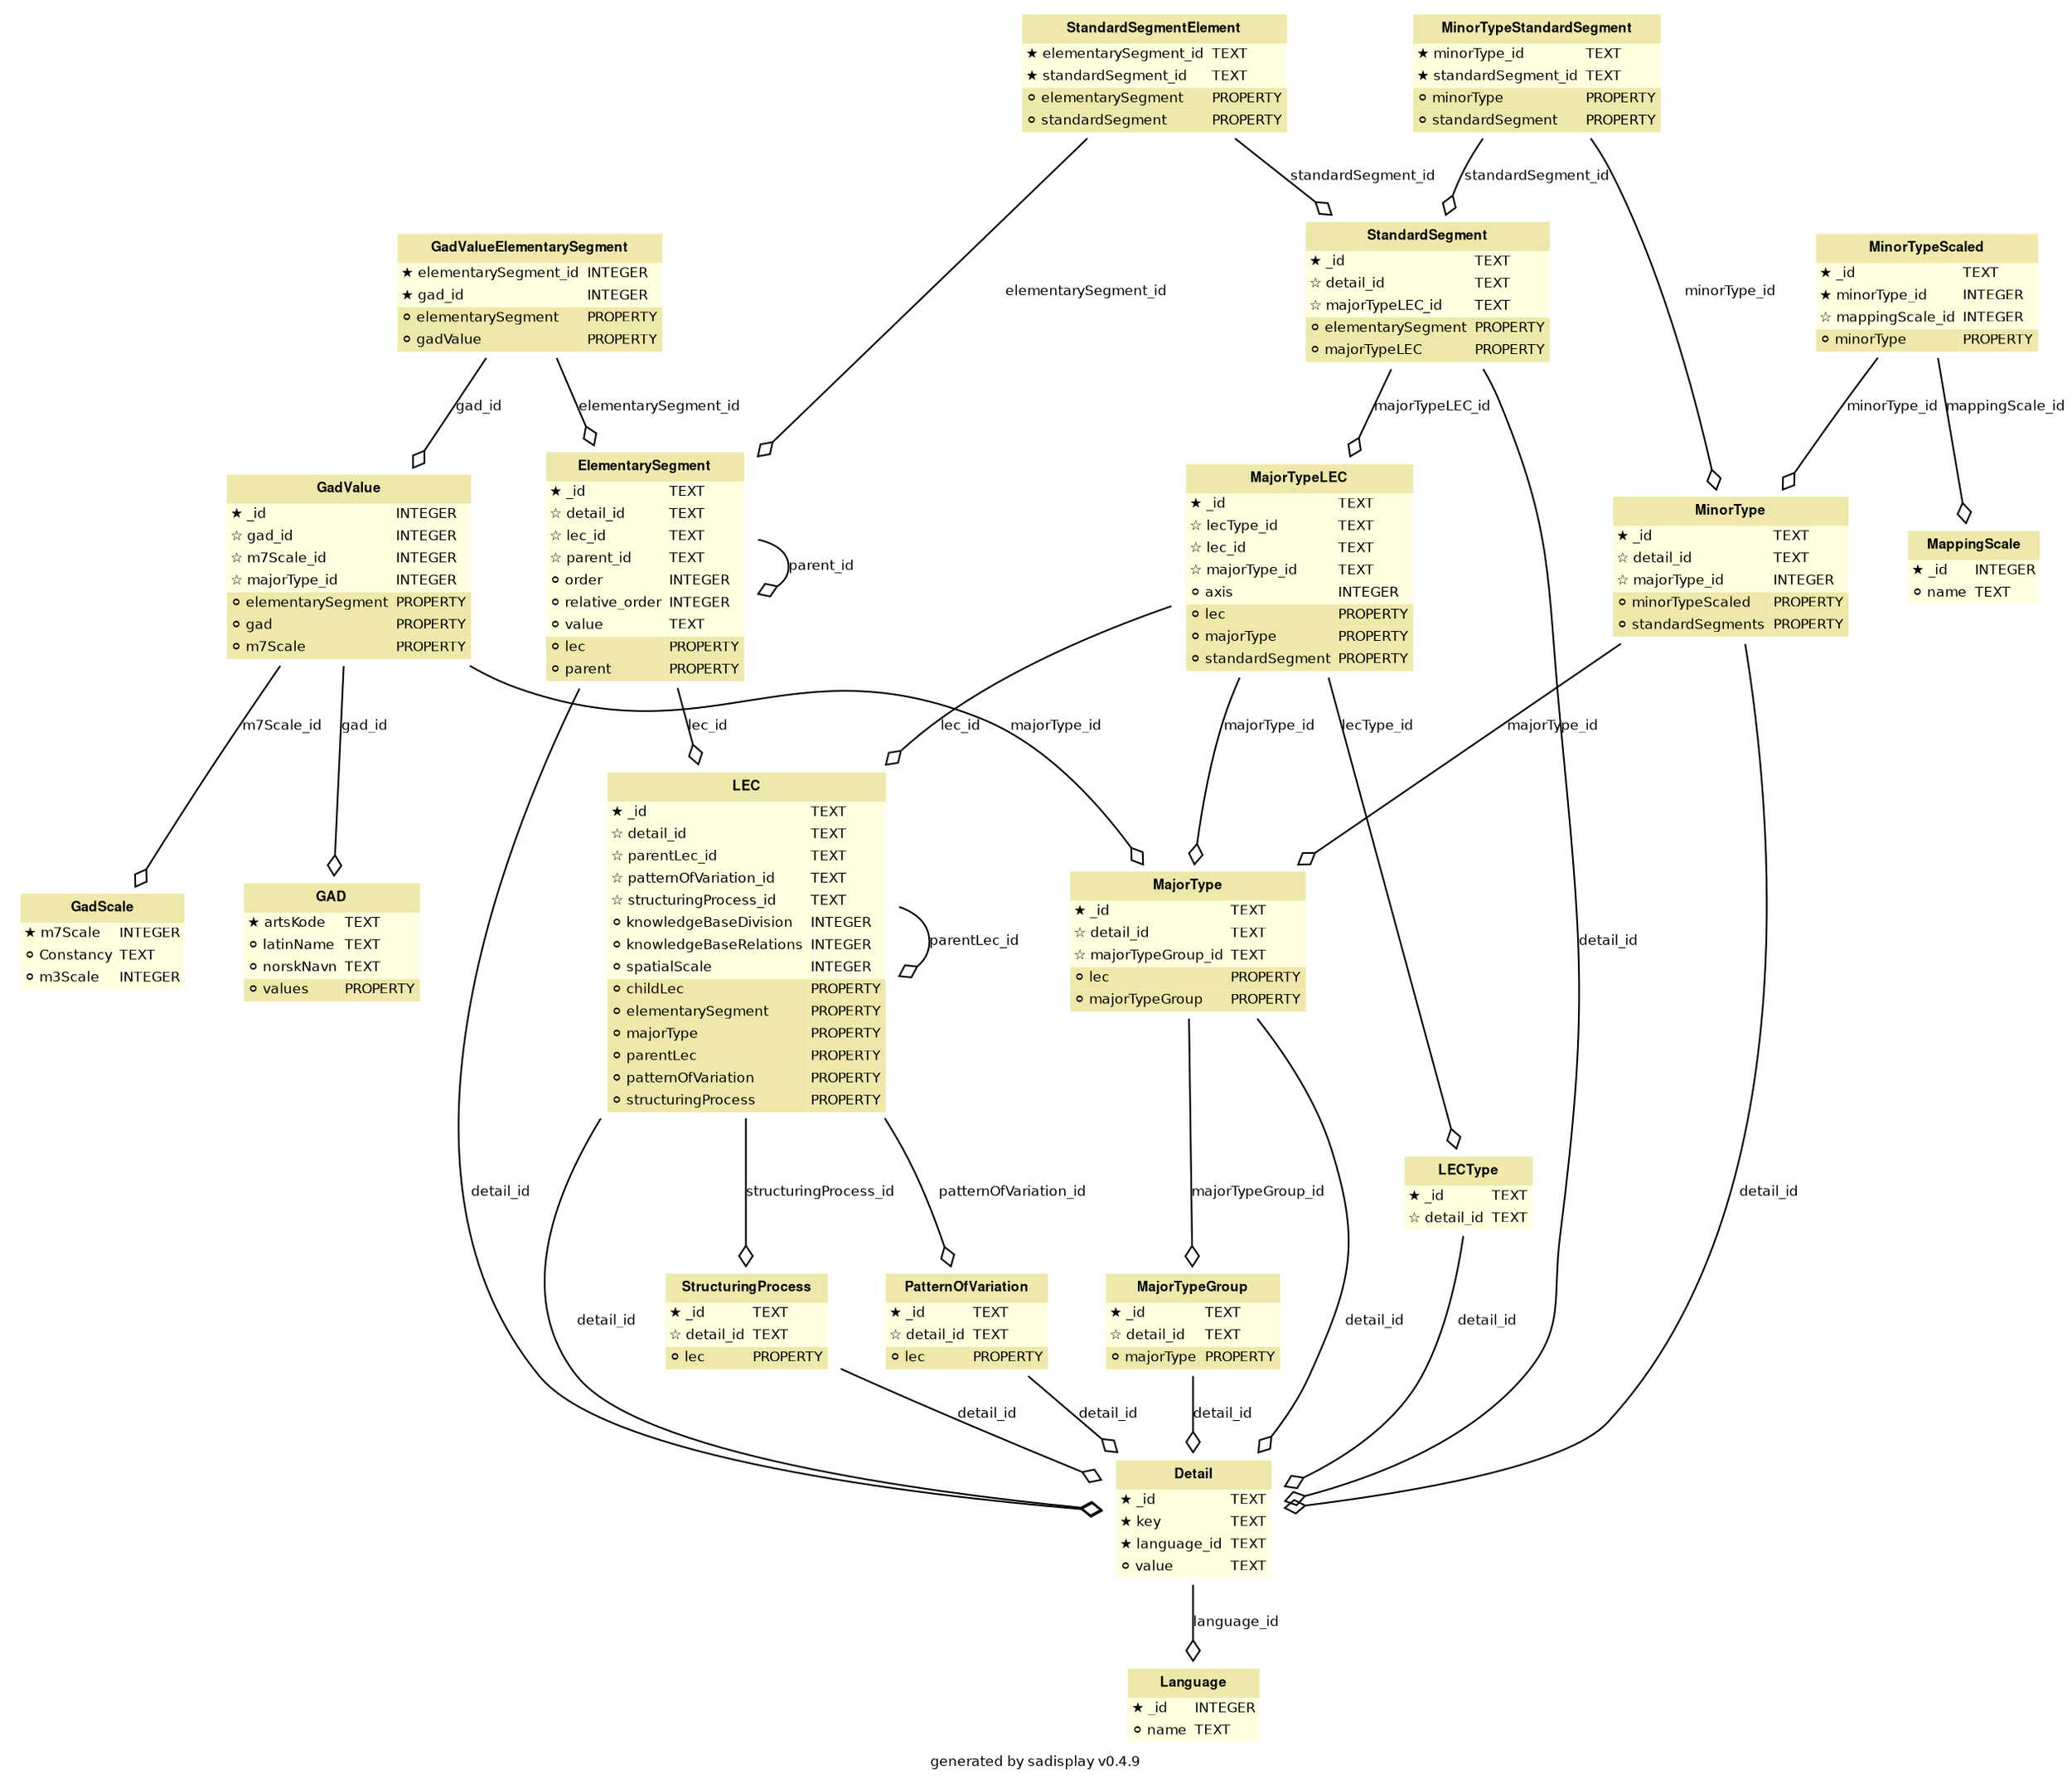 
        digraph G {
            label = "generated by sadisplay v0.4.9";
            fontname = "Bitstream Vera Sans"
            fontsize = 8

            node [
                fontname = "Bitstream Vera Sans"
                fontsize = 8
                shape = "plaintext"
            ]

            edge [
                fontname = "Bitstream Vera Sans"
                fontsize = 8
            ]
    

        Detail [label=<
        <TABLE BGCOLOR="lightyellow" BORDER="0"
            CELLBORDER="0" CELLSPACING="0">
                <TR><TD COLSPAN="2" CELLPADDING="4"
                        ALIGN="CENTER" BGCOLOR="palegoldenrod"
                ><FONT FACE="Helvetica Bold" COLOR="black"
                >Detail</FONT></TD></TR><TR><TD ALIGN="LEFT" BORDER="0"
        ><FONT FACE="Bitstream Vera Sans">★ _id</FONT
        ></TD><TD ALIGN="LEFT"
        ><FONT FACE="Bitstream Vera Sans">TEXT</FONT
        ></TD></TR> <TR><TD ALIGN="LEFT" BORDER="0"
        ><FONT FACE="Bitstream Vera Sans">★ key</FONT
        ></TD><TD ALIGN="LEFT"
        ><FONT FACE="Bitstream Vera Sans">TEXT</FONT
        ></TD></TR> <TR><TD ALIGN="LEFT" BORDER="0"
        ><FONT FACE="Bitstream Vera Sans">★ language_id</FONT
        ></TD><TD ALIGN="LEFT"
        ><FONT FACE="Bitstream Vera Sans">TEXT</FONT
        ></TD></TR> <TR><TD ALIGN="LEFT" BORDER="0"
        ><FONT FACE="Bitstream Vera Sans">⚪ value</FONT
        ></TD><TD ALIGN="LEFT"
        ><FONT FACE="Bitstream Vera Sans">TEXT</FONT
        ></TD></TR>
        </TABLE>
    >]
    

        ElementarySegment [label=<
        <TABLE BGCOLOR="lightyellow" BORDER="0"
            CELLBORDER="0" CELLSPACING="0">
                <TR><TD COLSPAN="2" CELLPADDING="4"
                        ALIGN="CENTER" BGCOLOR="palegoldenrod"
                ><FONT FACE="Helvetica Bold" COLOR="black"
                >ElementarySegment</FONT></TD></TR><TR><TD ALIGN="LEFT" BORDER="0"
        ><FONT FACE="Bitstream Vera Sans">★ _id</FONT
        ></TD><TD ALIGN="LEFT"
        ><FONT FACE="Bitstream Vera Sans">TEXT</FONT
        ></TD></TR> <TR><TD ALIGN="LEFT" BORDER="0"
        ><FONT FACE="Bitstream Vera Sans">☆ detail_id</FONT
        ></TD><TD ALIGN="LEFT"
        ><FONT FACE="Bitstream Vera Sans">TEXT</FONT
        ></TD></TR> <TR><TD ALIGN="LEFT" BORDER="0"
        ><FONT FACE="Bitstream Vera Sans">☆ lec_id</FONT
        ></TD><TD ALIGN="LEFT"
        ><FONT FACE="Bitstream Vera Sans">TEXT</FONT
        ></TD></TR> <TR><TD ALIGN="LEFT" BORDER="0"
        ><FONT FACE="Bitstream Vera Sans">☆ parent_id</FONT
        ></TD><TD ALIGN="LEFT"
        ><FONT FACE="Bitstream Vera Sans">TEXT</FONT
        ></TD></TR> <TR><TD ALIGN="LEFT" BORDER="0"
        ><FONT FACE="Bitstream Vera Sans">⚪ order</FONT
        ></TD><TD ALIGN="LEFT"
        ><FONT FACE="Bitstream Vera Sans">INTEGER</FONT
        ></TD></TR> <TR><TD ALIGN="LEFT" BORDER="0"
        ><FONT FACE="Bitstream Vera Sans">⚪ relative_order</FONT
        ></TD><TD ALIGN="LEFT"
        ><FONT FACE="Bitstream Vera Sans">INTEGER</FONT
        ></TD></TR> <TR><TD ALIGN="LEFT" BORDER="0"
        ><FONT FACE="Bitstream Vera Sans">⚪ value</FONT
        ></TD><TD ALIGN="LEFT"
        ><FONT FACE="Bitstream Vera Sans">TEXT</FONT
        ></TD></TR><TR><TD ALIGN="LEFT" BORDER="0"
        BGCOLOR="palegoldenrod"
        ><FONT FACE="Bitstream Vera Sans">⚪ lec</FONT></TD
        ><TD BGCOLOR="palegoldenrod" ALIGN="LEFT"
        ><FONT FACE="Bitstream Vera Sans">PROPERTY</FONT
        ></TD></TR> <TR><TD ALIGN="LEFT" BORDER="0"
        BGCOLOR="palegoldenrod"
        ><FONT FACE="Bitstream Vera Sans">⚪ parent</FONT></TD
        ><TD BGCOLOR="palegoldenrod" ALIGN="LEFT"
        ><FONT FACE="Bitstream Vera Sans">PROPERTY</FONT
        ></TD></TR>
        </TABLE>
    >]
    

        GAD [label=<
        <TABLE BGCOLOR="lightyellow" BORDER="0"
            CELLBORDER="0" CELLSPACING="0">
                <TR><TD COLSPAN="2" CELLPADDING="4"
                        ALIGN="CENTER" BGCOLOR="palegoldenrod"
                ><FONT FACE="Helvetica Bold" COLOR="black"
                >GAD</FONT></TD></TR><TR><TD ALIGN="LEFT" BORDER="0"
        ><FONT FACE="Bitstream Vera Sans">★ artsKode</FONT
        ></TD><TD ALIGN="LEFT"
        ><FONT FACE="Bitstream Vera Sans">TEXT</FONT
        ></TD></TR> <TR><TD ALIGN="LEFT" BORDER="0"
        ><FONT FACE="Bitstream Vera Sans">⚪ latinName</FONT
        ></TD><TD ALIGN="LEFT"
        ><FONT FACE="Bitstream Vera Sans">TEXT</FONT
        ></TD></TR> <TR><TD ALIGN="LEFT" BORDER="0"
        ><FONT FACE="Bitstream Vera Sans">⚪ norskNavn</FONT
        ></TD><TD ALIGN="LEFT"
        ><FONT FACE="Bitstream Vera Sans">TEXT</FONT
        ></TD></TR><TR><TD ALIGN="LEFT" BORDER="0"
        BGCOLOR="palegoldenrod"
        ><FONT FACE="Bitstream Vera Sans">⚪ values</FONT></TD
        ><TD BGCOLOR="palegoldenrod" ALIGN="LEFT"
        ><FONT FACE="Bitstream Vera Sans">PROPERTY</FONT
        ></TD></TR>
        </TABLE>
    >]
    

        GadScale [label=<
        <TABLE BGCOLOR="lightyellow" BORDER="0"
            CELLBORDER="0" CELLSPACING="0">
                <TR><TD COLSPAN="2" CELLPADDING="4"
                        ALIGN="CENTER" BGCOLOR="palegoldenrod"
                ><FONT FACE="Helvetica Bold" COLOR="black"
                >GadScale</FONT></TD></TR><TR><TD ALIGN="LEFT" BORDER="0"
        ><FONT FACE="Bitstream Vera Sans">★ m7Scale</FONT
        ></TD><TD ALIGN="LEFT"
        ><FONT FACE="Bitstream Vera Sans">INTEGER</FONT
        ></TD></TR> <TR><TD ALIGN="LEFT" BORDER="0"
        ><FONT FACE="Bitstream Vera Sans">⚪ Constancy</FONT
        ></TD><TD ALIGN="LEFT"
        ><FONT FACE="Bitstream Vera Sans">TEXT</FONT
        ></TD></TR> <TR><TD ALIGN="LEFT" BORDER="0"
        ><FONT FACE="Bitstream Vera Sans">⚪ m3Scale</FONT
        ></TD><TD ALIGN="LEFT"
        ><FONT FACE="Bitstream Vera Sans">INTEGER</FONT
        ></TD></TR>
        </TABLE>
    >]
    

        GadValue [label=<
        <TABLE BGCOLOR="lightyellow" BORDER="0"
            CELLBORDER="0" CELLSPACING="0">
                <TR><TD COLSPAN="2" CELLPADDING="4"
                        ALIGN="CENTER" BGCOLOR="palegoldenrod"
                ><FONT FACE="Helvetica Bold" COLOR="black"
                >GadValue</FONT></TD></TR><TR><TD ALIGN="LEFT" BORDER="0"
        ><FONT FACE="Bitstream Vera Sans">★ _id</FONT
        ></TD><TD ALIGN="LEFT"
        ><FONT FACE="Bitstream Vera Sans">INTEGER</FONT
        ></TD></TR> <TR><TD ALIGN="LEFT" BORDER="0"
        ><FONT FACE="Bitstream Vera Sans">☆ gad_id</FONT
        ></TD><TD ALIGN="LEFT"
        ><FONT FACE="Bitstream Vera Sans">INTEGER</FONT
        ></TD></TR> <TR><TD ALIGN="LEFT" BORDER="0"
        ><FONT FACE="Bitstream Vera Sans">☆ m7Scale_id</FONT
        ></TD><TD ALIGN="LEFT"
        ><FONT FACE="Bitstream Vera Sans">INTEGER</FONT
        ></TD></TR> <TR><TD ALIGN="LEFT" BORDER="0"
        ><FONT FACE="Bitstream Vera Sans">☆ majorType_id</FONT
        ></TD><TD ALIGN="LEFT"
        ><FONT FACE="Bitstream Vera Sans">INTEGER</FONT
        ></TD></TR><TR><TD ALIGN="LEFT" BORDER="0"
        BGCOLOR="palegoldenrod"
        ><FONT FACE="Bitstream Vera Sans">⚪ elementarySegment</FONT></TD
        ><TD BGCOLOR="palegoldenrod" ALIGN="LEFT"
        ><FONT FACE="Bitstream Vera Sans">PROPERTY</FONT
        ></TD></TR> <TR><TD ALIGN="LEFT" BORDER="0"
        BGCOLOR="palegoldenrod"
        ><FONT FACE="Bitstream Vera Sans">⚪ gad</FONT></TD
        ><TD BGCOLOR="palegoldenrod" ALIGN="LEFT"
        ><FONT FACE="Bitstream Vera Sans">PROPERTY</FONT
        ></TD></TR> <TR><TD ALIGN="LEFT" BORDER="0"
        BGCOLOR="palegoldenrod"
        ><FONT FACE="Bitstream Vera Sans">⚪ m7Scale</FONT></TD
        ><TD BGCOLOR="palegoldenrod" ALIGN="LEFT"
        ><FONT FACE="Bitstream Vera Sans">PROPERTY</FONT
        ></TD></TR>
        </TABLE>
    >]
    

        GadValueElementarySegment [label=<
        <TABLE BGCOLOR="lightyellow" BORDER="0"
            CELLBORDER="0" CELLSPACING="0">
                <TR><TD COLSPAN="2" CELLPADDING="4"
                        ALIGN="CENTER" BGCOLOR="palegoldenrod"
                ><FONT FACE="Helvetica Bold" COLOR="black"
                >GadValueElementarySegment</FONT></TD></TR><TR><TD ALIGN="LEFT" BORDER="0"
        ><FONT FACE="Bitstream Vera Sans">★ elementarySegment_id</FONT
        ></TD><TD ALIGN="LEFT"
        ><FONT FACE="Bitstream Vera Sans">INTEGER</FONT
        ></TD></TR> <TR><TD ALIGN="LEFT" BORDER="0"
        ><FONT FACE="Bitstream Vera Sans">★ gad_id</FONT
        ></TD><TD ALIGN="LEFT"
        ><FONT FACE="Bitstream Vera Sans">INTEGER</FONT
        ></TD></TR><TR><TD ALIGN="LEFT" BORDER="0"
        BGCOLOR="palegoldenrod"
        ><FONT FACE="Bitstream Vera Sans">⚪ elementarySegment</FONT></TD
        ><TD BGCOLOR="palegoldenrod" ALIGN="LEFT"
        ><FONT FACE="Bitstream Vera Sans">PROPERTY</FONT
        ></TD></TR> <TR><TD ALIGN="LEFT" BORDER="0"
        BGCOLOR="palegoldenrod"
        ><FONT FACE="Bitstream Vera Sans">⚪ gadValue</FONT></TD
        ><TD BGCOLOR="palegoldenrod" ALIGN="LEFT"
        ><FONT FACE="Bitstream Vera Sans">PROPERTY</FONT
        ></TD></TR>
        </TABLE>
    >]
    

        LEC [label=<
        <TABLE BGCOLOR="lightyellow" BORDER="0"
            CELLBORDER="0" CELLSPACING="0">
                <TR><TD COLSPAN="2" CELLPADDING="4"
                        ALIGN="CENTER" BGCOLOR="palegoldenrod"
                ><FONT FACE="Helvetica Bold" COLOR="black"
                >LEC</FONT></TD></TR><TR><TD ALIGN="LEFT" BORDER="0"
        ><FONT FACE="Bitstream Vera Sans">★ _id</FONT
        ></TD><TD ALIGN="LEFT"
        ><FONT FACE="Bitstream Vera Sans">TEXT</FONT
        ></TD></TR> <TR><TD ALIGN="LEFT" BORDER="0"
        ><FONT FACE="Bitstream Vera Sans">☆ detail_id</FONT
        ></TD><TD ALIGN="LEFT"
        ><FONT FACE="Bitstream Vera Sans">TEXT</FONT
        ></TD></TR> <TR><TD ALIGN="LEFT" BORDER="0"
        ><FONT FACE="Bitstream Vera Sans">☆ parentLec_id</FONT
        ></TD><TD ALIGN="LEFT"
        ><FONT FACE="Bitstream Vera Sans">TEXT</FONT
        ></TD></TR> <TR><TD ALIGN="LEFT" BORDER="0"
        ><FONT FACE="Bitstream Vera Sans">☆ patternOfVariation_id</FONT
        ></TD><TD ALIGN="LEFT"
        ><FONT FACE="Bitstream Vera Sans">TEXT</FONT
        ></TD></TR> <TR><TD ALIGN="LEFT" BORDER="0"
        ><FONT FACE="Bitstream Vera Sans">☆ structuringProcess_id</FONT
        ></TD><TD ALIGN="LEFT"
        ><FONT FACE="Bitstream Vera Sans">TEXT</FONT
        ></TD></TR> <TR><TD ALIGN="LEFT" BORDER="0"
        ><FONT FACE="Bitstream Vera Sans">⚪ knowledgeBaseDivision</FONT
        ></TD><TD ALIGN="LEFT"
        ><FONT FACE="Bitstream Vera Sans">INTEGER</FONT
        ></TD></TR> <TR><TD ALIGN="LEFT" BORDER="0"
        ><FONT FACE="Bitstream Vera Sans">⚪ knowledgeBaseRelations</FONT
        ></TD><TD ALIGN="LEFT"
        ><FONT FACE="Bitstream Vera Sans">INTEGER</FONT
        ></TD></TR> <TR><TD ALIGN="LEFT" BORDER="0"
        ><FONT FACE="Bitstream Vera Sans">⚪ spatialScale</FONT
        ></TD><TD ALIGN="LEFT"
        ><FONT FACE="Bitstream Vera Sans">INTEGER</FONT
        ></TD></TR><TR><TD ALIGN="LEFT" BORDER="0"
        BGCOLOR="palegoldenrod"
        ><FONT FACE="Bitstream Vera Sans">⚪ childLec</FONT></TD
        ><TD BGCOLOR="palegoldenrod" ALIGN="LEFT"
        ><FONT FACE="Bitstream Vera Sans">PROPERTY</FONT
        ></TD></TR> <TR><TD ALIGN="LEFT" BORDER="0"
        BGCOLOR="palegoldenrod"
        ><FONT FACE="Bitstream Vera Sans">⚪ elementarySegment</FONT></TD
        ><TD BGCOLOR="palegoldenrod" ALIGN="LEFT"
        ><FONT FACE="Bitstream Vera Sans">PROPERTY</FONT
        ></TD></TR> <TR><TD ALIGN="LEFT" BORDER="0"
        BGCOLOR="palegoldenrod"
        ><FONT FACE="Bitstream Vera Sans">⚪ majorType</FONT></TD
        ><TD BGCOLOR="palegoldenrod" ALIGN="LEFT"
        ><FONT FACE="Bitstream Vera Sans">PROPERTY</FONT
        ></TD></TR> <TR><TD ALIGN="LEFT" BORDER="0"
        BGCOLOR="palegoldenrod"
        ><FONT FACE="Bitstream Vera Sans">⚪ parentLec</FONT></TD
        ><TD BGCOLOR="palegoldenrod" ALIGN="LEFT"
        ><FONT FACE="Bitstream Vera Sans">PROPERTY</FONT
        ></TD></TR> <TR><TD ALIGN="LEFT" BORDER="0"
        BGCOLOR="palegoldenrod"
        ><FONT FACE="Bitstream Vera Sans">⚪ patternOfVariation</FONT></TD
        ><TD BGCOLOR="palegoldenrod" ALIGN="LEFT"
        ><FONT FACE="Bitstream Vera Sans">PROPERTY</FONT
        ></TD></TR> <TR><TD ALIGN="LEFT" BORDER="0"
        BGCOLOR="palegoldenrod"
        ><FONT FACE="Bitstream Vera Sans">⚪ structuringProcess</FONT></TD
        ><TD BGCOLOR="palegoldenrod" ALIGN="LEFT"
        ><FONT FACE="Bitstream Vera Sans">PROPERTY</FONT
        ></TD></TR>
        </TABLE>
    >]
    

        LECType [label=<
        <TABLE BGCOLOR="lightyellow" BORDER="0"
            CELLBORDER="0" CELLSPACING="0">
                <TR><TD COLSPAN="2" CELLPADDING="4"
                        ALIGN="CENTER" BGCOLOR="palegoldenrod"
                ><FONT FACE="Helvetica Bold" COLOR="black"
                >LECType</FONT></TD></TR><TR><TD ALIGN="LEFT" BORDER="0"
        ><FONT FACE="Bitstream Vera Sans">★ _id</FONT
        ></TD><TD ALIGN="LEFT"
        ><FONT FACE="Bitstream Vera Sans">TEXT</FONT
        ></TD></TR> <TR><TD ALIGN="LEFT" BORDER="0"
        ><FONT FACE="Bitstream Vera Sans">☆ detail_id</FONT
        ></TD><TD ALIGN="LEFT"
        ><FONT FACE="Bitstream Vera Sans">TEXT</FONT
        ></TD></TR>
        </TABLE>
    >]
    

        Language [label=<
        <TABLE BGCOLOR="lightyellow" BORDER="0"
            CELLBORDER="0" CELLSPACING="0">
                <TR><TD COLSPAN="2" CELLPADDING="4"
                        ALIGN="CENTER" BGCOLOR="palegoldenrod"
                ><FONT FACE="Helvetica Bold" COLOR="black"
                >Language</FONT></TD></TR><TR><TD ALIGN="LEFT" BORDER="0"
        ><FONT FACE="Bitstream Vera Sans">★ _id</FONT
        ></TD><TD ALIGN="LEFT"
        ><FONT FACE="Bitstream Vera Sans">INTEGER</FONT
        ></TD></TR> <TR><TD ALIGN="LEFT" BORDER="0"
        ><FONT FACE="Bitstream Vera Sans">⚪ name</FONT
        ></TD><TD ALIGN="LEFT"
        ><FONT FACE="Bitstream Vera Sans">TEXT</FONT
        ></TD></TR>
        </TABLE>
    >]
    

        MajorType [label=<
        <TABLE BGCOLOR="lightyellow" BORDER="0"
            CELLBORDER="0" CELLSPACING="0">
                <TR><TD COLSPAN="2" CELLPADDING="4"
                        ALIGN="CENTER" BGCOLOR="palegoldenrod"
                ><FONT FACE="Helvetica Bold" COLOR="black"
                >MajorType</FONT></TD></TR><TR><TD ALIGN="LEFT" BORDER="0"
        ><FONT FACE="Bitstream Vera Sans">★ _id</FONT
        ></TD><TD ALIGN="LEFT"
        ><FONT FACE="Bitstream Vera Sans">TEXT</FONT
        ></TD></TR> <TR><TD ALIGN="LEFT" BORDER="0"
        ><FONT FACE="Bitstream Vera Sans">☆ detail_id</FONT
        ></TD><TD ALIGN="LEFT"
        ><FONT FACE="Bitstream Vera Sans">TEXT</FONT
        ></TD></TR> <TR><TD ALIGN="LEFT" BORDER="0"
        ><FONT FACE="Bitstream Vera Sans">☆ majorTypeGroup_id</FONT
        ></TD><TD ALIGN="LEFT"
        ><FONT FACE="Bitstream Vera Sans">TEXT</FONT
        ></TD></TR><TR><TD ALIGN="LEFT" BORDER="0"
        BGCOLOR="palegoldenrod"
        ><FONT FACE="Bitstream Vera Sans">⚪ lec</FONT></TD
        ><TD BGCOLOR="palegoldenrod" ALIGN="LEFT"
        ><FONT FACE="Bitstream Vera Sans">PROPERTY</FONT
        ></TD></TR> <TR><TD ALIGN="LEFT" BORDER="0"
        BGCOLOR="palegoldenrod"
        ><FONT FACE="Bitstream Vera Sans">⚪ majorTypeGroup</FONT></TD
        ><TD BGCOLOR="palegoldenrod" ALIGN="LEFT"
        ><FONT FACE="Bitstream Vera Sans">PROPERTY</FONT
        ></TD></TR>
        </TABLE>
    >]
    

        MajorTypeGroup [label=<
        <TABLE BGCOLOR="lightyellow" BORDER="0"
            CELLBORDER="0" CELLSPACING="0">
                <TR><TD COLSPAN="2" CELLPADDING="4"
                        ALIGN="CENTER" BGCOLOR="palegoldenrod"
                ><FONT FACE="Helvetica Bold" COLOR="black"
                >MajorTypeGroup</FONT></TD></TR><TR><TD ALIGN="LEFT" BORDER="0"
        ><FONT FACE="Bitstream Vera Sans">★ _id</FONT
        ></TD><TD ALIGN="LEFT"
        ><FONT FACE="Bitstream Vera Sans">TEXT</FONT
        ></TD></TR> <TR><TD ALIGN="LEFT" BORDER="0"
        ><FONT FACE="Bitstream Vera Sans">☆ detail_id</FONT
        ></TD><TD ALIGN="LEFT"
        ><FONT FACE="Bitstream Vera Sans">TEXT</FONT
        ></TD></TR><TR><TD ALIGN="LEFT" BORDER="0"
        BGCOLOR="palegoldenrod"
        ><FONT FACE="Bitstream Vera Sans">⚪ majorType</FONT></TD
        ><TD BGCOLOR="palegoldenrod" ALIGN="LEFT"
        ><FONT FACE="Bitstream Vera Sans">PROPERTY</FONT
        ></TD></TR>
        </TABLE>
    >]
    

        MajorTypeLEC [label=<
        <TABLE BGCOLOR="lightyellow" BORDER="0"
            CELLBORDER="0" CELLSPACING="0">
                <TR><TD COLSPAN="2" CELLPADDING="4"
                        ALIGN="CENTER" BGCOLOR="palegoldenrod"
                ><FONT FACE="Helvetica Bold" COLOR="black"
                >MajorTypeLEC</FONT></TD></TR><TR><TD ALIGN="LEFT" BORDER="0"
        ><FONT FACE="Bitstream Vera Sans">★ _id</FONT
        ></TD><TD ALIGN="LEFT"
        ><FONT FACE="Bitstream Vera Sans">TEXT</FONT
        ></TD></TR> <TR><TD ALIGN="LEFT" BORDER="0"
        ><FONT FACE="Bitstream Vera Sans">☆ lecType_id</FONT
        ></TD><TD ALIGN="LEFT"
        ><FONT FACE="Bitstream Vera Sans">TEXT</FONT
        ></TD></TR> <TR><TD ALIGN="LEFT" BORDER="0"
        ><FONT FACE="Bitstream Vera Sans">☆ lec_id</FONT
        ></TD><TD ALIGN="LEFT"
        ><FONT FACE="Bitstream Vera Sans">TEXT</FONT
        ></TD></TR> <TR><TD ALIGN="LEFT" BORDER="0"
        ><FONT FACE="Bitstream Vera Sans">☆ majorType_id</FONT
        ></TD><TD ALIGN="LEFT"
        ><FONT FACE="Bitstream Vera Sans">TEXT</FONT
        ></TD></TR> <TR><TD ALIGN="LEFT" BORDER="0"
        ><FONT FACE="Bitstream Vera Sans">⚪ axis</FONT
        ></TD><TD ALIGN="LEFT"
        ><FONT FACE="Bitstream Vera Sans">INTEGER</FONT
        ></TD></TR><TR><TD ALIGN="LEFT" BORDER="0"
        BGCOLOR="palegoldenrod"
        ><FONT FACE="Bitstream Vera Sans">⚪ lec</FONT></TD
        ><TD BGCOLOR="palegoldenrod" ALIGN="LEFT"
        ><FONT FACE="Bitstream Vera Sans">PROPERTY</FONT
        ></TD></TR> <TR><TD ALIGN="LEFT" BORDER="0"
        BGCOLOR="palegoldenrod"
        ><FONT FACE="Bitstream Vera Sans">⚪ majorType</FONT></TD
        ><TD BGCOLOR="palegoldenrod" ALIGN="LEFT"
        ><FONT FACE="Bitstream Vera Sans">PROPERTY</FONT
        ></TD></TR> <TR><TD ALIGN="LEFT" BORDER="0"
        BGCOLOR="palegoldenrod"
        ><FONT FACE="Bitstream Vera Sans">⚪ standardSegment</FONT></TD
        ><TD BGCOLOR="palegoldenrod" ALIGN="LEFT"
        ><FONT FACE="Bitstream Vera Sans">PROPERTY</FONT
        ></TD></TR>
        </TABLE>
    >]
    

        MappingScale [label=<
        <TABLE BGCOLOR="lightyellow" BORDER="0"
            CELLBORDER="0" CELLSPACING="0">
                <TR><TD COLSPAN="2" CELLPADDING="4"
                        ALIGN="CENTER" BGCOLOR="palegoldenrod"
                ><FONT FACE="Helvetica Bold" COLOR="black"
                >MappingScale</FONT></TD></TR><TR><TD ALIGN="LEFT" BORDER="0"
        ><FONT FACE="Bitstream Vera Sans">★ _id</FONT
        ></TD><TD ALIGN="LEFT"
        ><FONT FACE="Bitstream Vera Sans">INTEGER</FONT
        ></TD></TR> <TR><TD ALIGN="LEFT" BORDER="0"
        ><FONT FACE="Bitstream Vera Sans">⚪ name</FONT
        ></TD><TD ALIGN="LEFT"
        ><FONT FACE="Bitstream Vera Sans">TEXT</FONT
        ></TD></TR>
        </TABLE>
    >]
    

        MinorType [label=<
        <TABLE BGCOLOR="lightyellow" BORDER="0"
            CELLBORDER="0" CELLSPACING="0">
                <TR><TD COLSPAN="2" CELLPADDING="4"
                        ALIGN="CENTER" BGCOLOR="palegoldenrod"
                ><FONT FACE="Helvetica Bold" COLOR="black"
                >MinorType</FONT></TD></TR><TR><TD ALIGN="LEFT" BORDER="0"
        ><FONT FACE="Bitstream Vera Sans">★ _id</FONT
        ></TD><TD ALIGN="LEFT"
        ><FONT FACE="Bitstream Vera Sans">TEXT</FONT
        ></TD></TR> <TR><TD ALIGN="LEFT" BORDER="0"
        ><FONT FACE="Bitstream Vera Sans">☆ detail_id</FONT
        ></TD><TD ALIGN="LEFT"
        ><FONT FACE="Bitstream Vera Sans">TEXT</FONT
        ></TD></TR> <TR><TD ALIGN="LEFT" BORDER="0"
        ><FONT FACE="Bitstream Vera Sans">☆ majorType_id</FONT
        ></TD><TD ALIGN="LEFT"
        ><FONT FACE="Bitstream Vera Sans">INTEGER</FONT
        ></TD></TR><TR><TD ALIGN="LEFT" BORDER="0"
        BGCOLOR="palegoldenrod"
        ><FONT FACE="Bitstream Vera Sans">⚪ minorTypeScaled</FONT></TD
        ><TD BGCOLOR="palegoldenrod" ALIGN="LEFT"
        ><FONT FACE="Bitstream Vera Sans">PROPERTY</FONT
        ></TD></TR> <TR><TD ALIGN="LEFT" BORDER="0"
        BGCOLOR="palegoldenrod"
        ><FONT FACE="Bitstream Vera Sans">⚪ standardSegments</FONT></TD
        ><TD BGCOLOR="palegoldenrod" ALIGN="LEFT"
        ><FONT FACE="Bitstream Vera Sans">PROPERTY</FONT
        ></TD></TR>
        </TABLE>
    >]
    

        MinorTypeScaled [label=<
        <TABLE BGCOLOR="lightyellow" BORDER="0"
            CELLBORDER="0" CELLSPACING="0">
                <TR><TD COLSPAN="2" CELLPADDING="4"
                        ALIGN="CENTER" BGCOLOR="palegoldenrod"
                ><FONT FACE="Helvetica Bold" COLOR="black"
                >MinorTypeScaled</FONT></TD></TR><TR><TD ALIGN="LEFT" BORDER="0"
        ><FONT FACE="Bitstream Vera Sans">★ _id</FONT
        ></TD><TD ALIGN="LEFT"
        ><FONT FACE="Bitstream Vera Sans">TEXT</FONT
        ></TD></TR> <TR><TD ALIGN="LEFT" BORDER="0"
        ><FONT FACE="Bitstream Vera Sans">★ minorType_id</FONT
        ></TD><TD ALIGN="LEFT"
        ><FONT FACE="Bitstream Vera Sans">INTEGER</FONT
        ></TD></TR> <TR><TD ALIGN="LEFT" BORDER="0"
        ><FONT FACE="Bitstream Vera Sans">☆ mappingScale_id</FONT
        ></TD><TD ALIGN="LEFT"
        ><FONT FACE="Bitstream Vera Sans">INTEGER</FONT
        ></TD></TR><TR><TD ALIGN="LEFT" BORDER="0"
        BGCOLOR="palegoldenrod"
        ><FONT FACE="Bitstream Vera Sans">⚪ minorType</FONT></TD
        ><TD BGCOLOR="palegoldenrod" ALIGN="LEFT"
        ><FONT FACE="Bitstream Vera Sans">PROPERTY</FONT
        ></TD></TR>
        </TABLE>
    >]
    

        MinorTypeStandardSegment [label=<
        <TABLE BGCOLOR="lightyellow" BORDER="0"
            CELLBORDER="0" CELLSPACING="0">
                <TR><TD COLSPAN="2" CELLPADDING="4"
                        ALIGN="CENTER" BGCOLOR="palegoldenrod"
                ><FONT FACE="Helvetica Bold" COLOR="black"
                >MinorTypeStandardSegment</FONT></TD></TR><TR><TD ALIGN="LEFT" BORDER="0"
        ><FONT FACE="Bitstream Vera Sans">★ minorType_id</FONT
        ></TD><TD ALIGN="LEFT"
        ><FONT FACE="Bitstream Vera Sans">TEXT</FONT
        ></TD></TR> <TR><TD ALIGN="LEFT" BORDER="0"
        ><FONT FACE="Bitstream Vera Sans">★ standardSegment_id</FONT
        ></TD><TD ALIGN="LEFT"
        ><FONT FACE="Bitstream Vera Sans">TEXT</FONT
        ></TD></TR><TR><TD ALIGN="LEFT" BORDER="0"
        BGCOLOR="palegoldenrod"
        ><FONT FACE="Bitstream Vera Sans">⚪ minorType</FONT></TD
        ><TD BGCOLOR="palegoldenrod" ALIGN="LEFT"
        ><FONT FACE="Bitstream Vera Sans">PROPERTY</FONT
        ></TD></TR> <TR><TD ALIGN="LEFT" BORDER="0"
        BGCOLOR="palegoldenrod"
        ><FONT FACE="Bitstream Vera Sans">⚪ standardSegment</FONT></TD
        ><TD BGCOLOR="palegoldenrod" ALIGN="LEFT"
        ><FONT FACE="Bitstream Vera Sans">PROPERTY</FONT
        ></TD></TR>
        </TABLE>
    >]
    

        PatternOfVariation [label=<
        <TABLE BGCOLOR="lightyellow" BORDER="0"
            CELLBORDER="0" CELLSPACING="0">
                <TR><TD COLSPAN="2" CELLPADDING="4"
                        ALIGN="CENTER" BGCOLOR="palegoldenrod"
                ><FONT FACE="Helvetica Bold" COLOR="black"
                >PatternOfVariation</FONT></TD></TR><TR><TD ALIGN="LEFT" BORDER="0"
        ><FONT FACE="Bitstream Vera Sans">★ _id</FONT
        ></TD><TD ALIGN="LEFT"
        ><FONT FACE="Bitstream Vera Sans">TEXT</FONT
        ></TD></TR> <TR><TD ALIGN="LEFT" BORDER="0"
        ><FONT FACE="Bitstream Vera Sans">☆ detail_id</FONT
        ></TD><TD ALIGN="LEFT"
        ><FONT FACE="Bitstream Vera Sans">TEXT</FONT
        ></TD></TR><TR><TD ALIGN="LEFT" BORDER="0"
        BGCOLOR="palegoldenrod"
        ><FONT FACE="Bitstream Vera Sans">⚪ lec</FONT></TD
        ><TD BGCOLOR="palegoldenrod" ALIGN="LEFT"
        ><FONT FACE="Bitstream Vera Sans">PROPERTY</FONT
        ></TD></TR>
        </TABLE>
    >]
    

        StandardSegment [label=<
        <TABLE BGCOLOR="lightyellow" BORDER="0"
            CELLBORDER="0" CELLSPACING="0">
                <TR><TD COLSPAN="2" CELLPADDING="4"
                        ALIGN="CENTER" BGCOLOR="palegoldenrod"
                ><FONT FACE="Helvetica Bold" COLOR="black"
                >StandardSegment</FONT></TD></TR><TR><TD ALIGN="LEFT" BORDER="0"
        ><FONT FACE="Bitstream Vera Sans">★ _id</FONT
        ></TD><TD ALIGN="LEFT"
        ><FONT FACE="Bitstream Vera Sans">TEXT</FONT
        ></TD></TR> <TR><TD ALIGN="LEFT" BORDER="0"
        ><FONT FACE="Bitstream Vera Sans">☆ detail_id</FONT
        ></TD><TD ALIGN="LEFT"
        ><FONT FACE="Bitstream Vera Sans">TEXT</FONT
        ></TD></TR> <TR><TD ALIGN="LEFT" BORDER="0"
        ><FONT FACE="Bitstream Vera Sans">☆ majorTypeLEC_id</FONT
        ></TD><TD ALIGN="LEFT"
        ><FONT FACE="Bitstream Vera Sans">TEXT</FONT
        ></TD></TR><TR><TD ALIGN="LEFT" BORDER="0"
        BGCOLOR="palegoldenrod"
        ><FONT FACE="Bitstream Vera Sans">⚪ elementarySegment</FONT></TD
        ><TD BGCOLOR="palegoldenrod" ALIGN="LEFT"
        ><FONT FACE="Bitstream Vera Sans">PROPERTY</FONT
        ></TD></TR> <TR><TD ALIGN="LEFT" BORDER="0"
        BGCOLOR="palegoldenrod"
        ><FONT FACE="Bitstream Vera Sans">⚪ majorTypeLEC</FONT></TD
        ><TD BGCOLOR="palegoldenrod" ALIGN="LEFT"
        ><FONT FACE="Bitstream Vera Sans">PROPERTY</FONT
        ></TD></TR>
        </TABLE>
    >]
    

        StandardSegmentElement [label=<
        <TABLE BGCOLOR="lightyellow" BORDER="0"
            CELLBORDER="0" CELLSPACING="0">
                <TR><TD COLSPAN="2" CELLPADDING="4"
                        ALIGN="CENTER" BGCOLOR="palegoldenrod"
                ><FONT FACE="Helvetica Bold" COLOR="black"
                >StandardSegmentElement</FONT></TD></TR><TR><TD ALIGN="LEFT" BORDER="0"
        ><FONT FACE="Bitstream Vera Sans">★ elementarySegment_id</FONT
        ></TD><TD ALIGN="LEFT"
        ><FONT FACE="Bitstream Vera Sans">TEXT</FONT
        ></TD></TR> <TR><TD ALIGN="LEFT" BORDER="0"
        ><FONT FACE="Bitstream Vera Sans">★ standardSegment_id</FONT
        ></TD><TD ALIGN="LEFT"
        ><FONT FACE="Bitstream Vera Sans">TEXT</FONT
        ></TD></TR><TR><TD ALIGN="LEFT" BORDER="0"
        BGCOLOR="palegoldenrod"
        ><FONT FACE="Bitstream Vera Sans">⚪ elementarySegment</FONT></TD
        ><TD BGCOLOR="palegoldenrod" ALIGN="LEFT"
        ><FONT FACE="Bitstream Vera Sans">PROPERTY</FONT
        ></TD></TR> <TR><TD ALIGN="LEFT" BORDER="0"
        BGCOLOR="palegoldenrod"
        ><FONT FACE="Bitstream Vera Sans">⚪ standardSegment</FONT></TD
        ><TD BGCOLOR="palegoldenrod" ALIGN="LEFT"
        ><FONT FACE="Bitstream Vera Sans">PROPERTY</FONT
        ></TD></TR>
        </TABLE>
    >]
    

        StructuringProcess [label=<
        <TABLE BGCOLOR="lightyellow" BORDER="0"
            CELLBORDER="0" CELLSPACING="0">
                <TR><TD COLSPAN="2" CELLPADDING="4"
                        ALIGN="CENTER" BGCOLOR="palegoldenrod"
                ><FONT FACE="Helvetica Bold" COLOR="black"
                >StructuringProcess</FONT></TD></TR><TR><TD ALIGN="LEFT" BORDER="0"
        ><FONT FACE="Bitstream Vera Sans">★ _id</FONT
        ></TD><TD ALIGN="LEFT"
        ><FONT FACE="Bitstream Vera Sans">TEXT</FONT
        ></TD></TR> <TR><TD ALIGN="LEFT" BORDER="0"
        ><FONT FACE="Bitstream Vera Sans">☆ detail_id</FONT
        ></TD><TD ALIGN="LEFT"
        ><FONT FACE="Bitstream Vera Sans">TEXT</FONT
        ></TD></TR><TR><TD ALIGN="LEFT" BORDER="0"
        BGCOLOR="palegoldenrod"
        ><FONT FACE="Bitstream Vera Sans">⚪ lec</FONT></TD
        ><TD BGCOLOR="palegoldenrod" ALIGN="LEFT"
        ><FONT FACE="Bitstream Vera Sans">PROPERTY</FONT
        ></TD></TR>
        </TABLE>
    >]
    
	edge [
		arrowhead = empty
	]
	edge [
		arrowhead = ediamond
		arrowtail = open
	]
	"Detail" -> "Language" [label = "language_id"]
	"ElementarySegment" -> "LEC" [label = "lec_id"]
	"ElementarySegment" -> "ElementarySegment" [label = "parent_id"]
	"ElementarySegment" -> "Detail" [label = "detail_id"]
	"GadValue" -> "GAD" [label = "gad_id"]
	"GadValue" -> "MajorType" [label = "majorType_id"]
	"GadValue" -> "GadScale" [label = "m7Scale_id"]
	"GadValueElementarySegment" -> "GadValue" [label = "gad_id"]
	"GadValueElementarySegment" -> "ElementarySegment" [label = "elementarySegment_id"]
	"LEC" -> "LEC" [label = "parentLec_id"]
	"LEC" -> "StructuringProcess" [label = "structuringProcess_id"]
	"LEC" -> "PatternOfVariation" [label = "patternOfVariation_id"]
	"LEC" -> "Detail" [label = "detail_id"]
	"LECType" -> "Detail" [label = "detail_id"]
	"MajorType" -> "MajorTypeGroup" [label = "majorTypeGroup_id"]
	"MajorType" -> "Detail" [label = "detail_id"]
	"MajorTypeGroup" -> "Detail" [label = "detail_id"]
	"MajorTypeLEC" -> "LEC" [label = "lec_id"]
	"MajorTypeLEC" -> "MajorType" [label = "majorType_id"]
	"MajorTypeLEC" -> "LECType" [label = "lecType_id"]
	"MinorType" -> "MajorType" [label = "majorType_id"]
	"MinorType" -> "Detail" [label = "detail_id"]
	"MinorTypeScaled" -> "MinorType" [label = "minorType_id"]
	"MinorTypeScaled" -> "MappingScale" [label = "mappingScale_id"]
	"MinorTypeStandardSegment" -> "MinorType" [label = "minorType_id"]
	"MinorTypeStandardSegment" -> "StandardSegment" [label = "standardSegment_id"]
	"PatternOfVariation" -> "Detail" [label = "detail_id"]
	"StandardSegment" -> "MajorTypeLEC" [label = "majorTypeLEC_id"]
	"StandardSegment" -> "Detail" [label = "detail_id"]
	"StandardSegmentElement" -> "StandardSegment" [label = "standardSegment_id"]
	"StandardSegmentElement" -> "ElementarySegment" [label = "elementarySegment_id"]
	"StructuringProcess" -> "Detail" [label = "detail_id"]
}